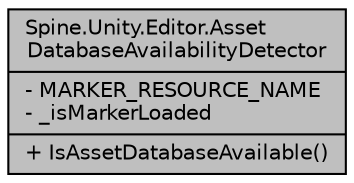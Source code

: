 digraph "Spine.Unity.Editor.AssetDatabaseAvailabilityDetector"
{
 // LATEX_PDF_SIZE
  edge [fontname="Helvetica",fontsize="10",labelfontname="Helvetica",labelfontsize="10"];
  node [fontname="Helvetica",fontsize="10",shape=record];
  Node1 [label="{Spine.Unity.Editor.Asset\lDatabaseAvailabilityDetector\n|- MARKER_RESOURCE_NAME\l- _isMarkerLoaded\l|+ IsAssetDatabaseAvailable()\l}",height=0.2,width=0.4,color="black", fillcolor="grey75", style="filled", fontcolor="black",tooltip=" "];
}
